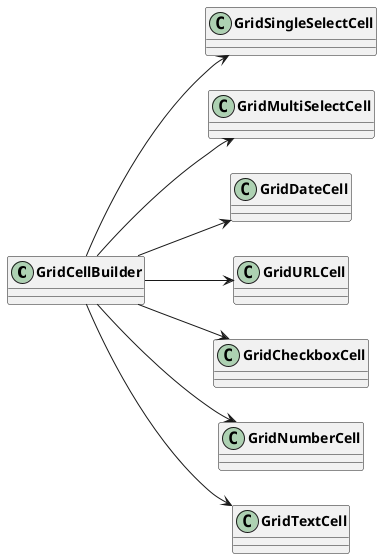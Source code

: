 


@startuml Grid Cell Builder
skinparam classFontStyle Bold
skinparam ActivityBackgroundColor Silver
skinparam ActivityBorderColor DimGray
left to right direction

GridCellBuilder --> GridSingleSelectCell
GridCellBuilder --> GridMultiSelectCell
GridCellBuilder --> GridDateCell
GridCellBuilder --> GridURLCell
GridCellBuilder --> GridCheckboxCell
GridCellBuilder --> GridNumberCell
GridCellBuilder --> GridTextCell

@enduml


@startuml Grid Cell Builder
skinparam classFontStyle Bold
skinparam ActivityBackgroundColor Silver
skinparam ActivityBorderColor DimGray
left to right direction

class SelectOptionService
class SelectOptionCellEditorBloc
interface IGridCellController

GridCellBuilder --> SingleSelectCell
GridCellBuilder --> DateCell
GridCellBuilder --> GridURLCell

'SingleSelectCell
SingleSelectCell --> SelectOptionCellEditor
SelectOptionCellEditor --> GridSelectOptionCellController
SelectOptionCellEditor --> SelectOptionCellEditorBloc

SelectOptionCellEditorBloc --> SelectOptionService
SelectOptionCellEditorBloc -u-> GridSelectOptionCellController
GridSelectOptionCellController --|> IGridCellController


'DateCell
DateCell --> DateCellEditor
DateCellEditor --> GridDateCellController
GridDateCellController --|> IGridCellController

'URLCell
GridURLCell --> URLCellEditor
URLCellEditor --> GridURLCellController
GridURLCellController --|> IGridCellController

@enduml


@startuml Grid Cell Controller
skinparam classFontStyle Bold
skinparam ActivityBackgroundColor Silver
skinparam ActivityBorderColor DimGray
left to right direction

interface IGridCellDataPersistence
interface IGridCellController
interface ICellDataParser

IGridCellController --> GridCellIdentifier
IGridCellController --> CellListener

'Data loader
IGridCellController --> GridCellDataLoader
GridCellDataLoader --> ICellDataParser

'Data parser
StringCellDataParser -u-|> ICellDataParser
DateCellDataParser -u-|> ICellDataParser
SelectOptionCellDataParser -u-|> ICellDataParser
URLCellDataParser -u-|> ICellDataParser

'Cache
IGridCellController --> GridCellCache


'Persistence
IGridCellController --> IGridCellDataPersistence
DateCellDataPersistence -u-|> IGridCellDataPersistence
CellDataPersistence -u-|> IGridCellDataPersistence


'Field
IGridCellController --> GridCellFieldNotifier

@enduml
